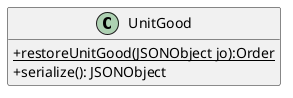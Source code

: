 @startuml
'https://plantuml.com/class-diagram
hide empty members
skinparam classAttributeIconSize 0


Class UnitGood {
    +{static}restoreUnitGood(JSONObject jo):Order
    +serialize(): JSONObject
}
@enduml

